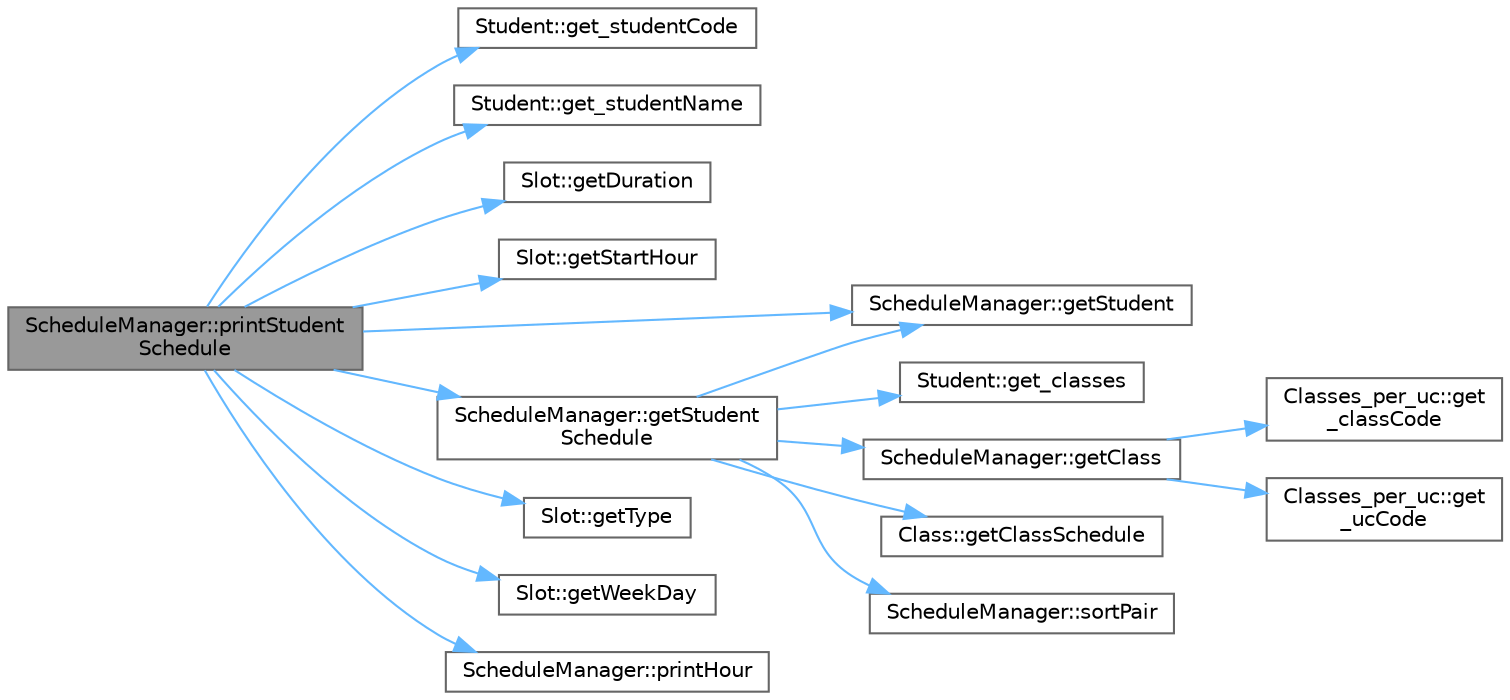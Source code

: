 digraph "ScheduleManager::printStudentSchedule"
{
 // LATEX_PDF_SIZE
  bgcolor="transparent";
  edge [fontname=Helvetica,fontsize=10,labelfontname=Helvetica,labelfontsize=10];
  node [fontname=Helvetica,fontsize=10,shape=box,height=0.2,width=0.4];
  rankdir="LR";
  Node1 [label="ScheduleManager::printStudent\lSchedule",height=0.2,width=0.4,color="gray40", fillcolor="grey60", style="filled", fontcolor="black",tooltip="prints a student schedule, complexity O(max number of classes that a student can have) = O(1)"];
  Node1 -> Node2 [color="steelblue1",style="solid"];
  Node2 [label="Student::get_studentCode",height=0.2,width=0.4,color="grey40", fillcolor="white", style="filled",URL="$class_student.html#a6b9d32745e4a22040364773353158464",tooltip="gets the student code, complexity O(1)"];
  Node1 -> Node3 [color="steelblue1",style="solid"];
  Node3 [label="Student::get_studentName",height=0.2,width=0.4,color="grey40", fillcolor="white", style="filled",URL="$class_student.html#af63e97959c77004acbe20302d6ad1a39",tooltip="gets the student name, complexity O(1)"];
  Node1 -> Node4 [color="steelblue1",style="solid"];
  Node4 [label="Slot::getDuration",height=0.2,width=0.4,color="grey40", fillcolor="white", style="filled",URL="$class_slot.html#aea64173d5b077e41c975abe1f682ec12",tooltip="gets the duration of a class, complexity O(1)"];
  Node1 -> Node5 [color="steelblue1",style="solid"];
  Node5 [label="Slot::getStartHour",height=0.2,width=0.4,color="grey40", fillcolor="white", style="filled",URL="$class_slot.html#a004b0ad47c5b9736857c09a9c5affa15",tooltip="gets the start hour of a class, complexity O(1)"];
  Node1 -> Node6 [color="steelblue1",style="solid"];
  Node6 [label="ScheduleManager::getStudent",height=0.2,width=0.4,color="grey40", fillcolor="white", style="filled",URL="$class_schedule_manager.html#ae9e558e49da94f4d5a4e5737dcecc59a",tooltip="gets the corresponding object to a student code, complexity O(n)"];
  Node1 -> Node7 [color="steelblue1",style="solid"];
  Node7 [label="ScheduleManager::getStudent\lSchedule",height=0.2,width=0.4,color="grey40", fillcolor="white", style="filled",URL="$class_schedule_manager.html#a0ea7fea779899bc276416eb51db874e0",tooltip="complexity max O(2*6+1=12) = O(1)"];
  Node7 -> Node8 [color="steelblue1",style="solid"];
  Node8 [label="Student::get_classes",height=0.2,width=0.4,color="grey40", fillcolor="white", style="filled",URL="$class_student.html#ae24cb52bc3ee2c6f63a921107aaea8db",tooltip="gets the student classes, complexity O(1)"];
  Node7 -> Node9 [color="steelblue1",style="solid"];
  Node9 [label="ScheduleManager::getClass",height=0.2,width=0.4,color="grey40", fillcolor="white", style="filled",URL="$class_schedule_manager.html#af086538733e4b420293d38a300286dbd",tooltip="get a class in the list of all classes per uc, complexity O(n)"];
  Node9 -> Node10 [color="steelblue1",style="solid"];
  Node10 [label="Classes_per_uc::get\l_classCode",height=0.2,width=0.4,color="grey40", fillcolor="white", style="filled",URL="$class_classes__per__uc.html#af2d2caaac1992545c5cc9cdd25931ff1",tooltip="gets the Class Code, complexity O(1)"];
  Node9 -> Node11 [color="steelblue1",style="solid"];
  Node11 [label="Classes_per_uc::get\l_ucCode",height=0.2,width=0.4,color="grey40", fillcolor="white", style="filled",URL="$class_classes__per__uc.html#ad7dc285639f33fad9796309cb686eb16",tooltip="gets the Uc Code, complexity O(1)"];
  Node7 -> Node12 [color="steelblue1",style="solid"];
  Node12 [label="Class::getClassSchedule",height=0.2,width=0.4,color="grey40", fillcolor="white", style="filled",URL="$class_class.html#ae4b4b4d65d68d3070ebcd3ececb95090",tooltip="gets a list of the Class Schedule, complexity O(1)"];
  Node7 -> Node6 [color="steelblue1",style="solid"];
  Node7 -> Node13 [color="steelblue1",style="solid"];
  Node13 [label="ScheduleManager::sortPair",height=0.2,width=0.4,color="grey40", fillcolor="white", style="filled",URL="$class_schedule_manager.html#a802c69bda54d23b5b14e66091328afcf",tooltip="comparator function to use to sort, complexity O(1)"];
  Node1 -> Node14 [color="steelblue1",style="solid"];
  Node14 [label="Slot::getType",height=0.2,width=0.4,color="grey40", fillcolor="white", style="filled",URL="$class_slot.html#a91354ab4951435448b52c970e23cad9f",tooltip="gets the type of a class, complexity O(1)"];
  Node1 -> Node15 [color="steelblue1",style="solid"];
  Node15 [label="Slot::getWeekDay",height=0.2,width=0.4,color="grey40", fillcolor="white", style="filled",URL="$class_slot.html#a84e9b353811b044a43fbe8a0b5adb7ed",tooltip="gets the weekday of a class, complexity O(1)"];
  Node1 -> Node16 [color="steelblue1",style="solid"];
  Node16 [label="ScheduleManager::printHour",height=0.2,width=0.4,color="grey40", fillcolor="white", style="filled",URL="$class_schedule_manager.html#a3c8d93bdddc5efe2b9e60816caefbbc1",tooltip="converts and prints a float into a time stamp, complexity O(1)"];
}
